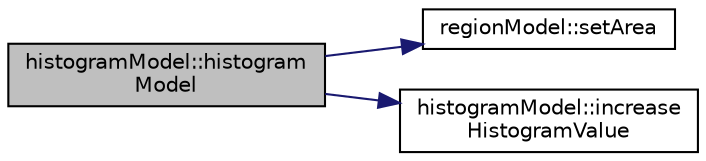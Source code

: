 digraph "histogramModel::histogramModel"
{
  edge [fontname="Helvetica",fontsize="10",labelfontname="Helvetica",labelfontsize="10"];
  node [fontname="Helvetica",fontsize="10",shape=record];
  rankdir="LR";
  Node1 [label="histogramModel::histogram\lModel",height=0.2,width=0.4,color="black", fillcolor="grey75", style="filled", fontcolor="black"];
  Node1 -> Node2 [color="midnightblue",fontsize="10",style="solid",fontname="Helvetica"];
  Node2 [label="regionModel::setArea",height=0.2,width=0.4,color="black", fillcolor="white", style="filled",URL="$classregion_model.html#a7f6a5d1ab86d69e213ebb81973481330"];
  Node1 -> Node3 [color="midnightblue",fontsize="10",style="solid",fontname="Helvetica"];
  Node3 [label="histogramModel::increase\lHistogramValue",height=0.2,width=0.4,color="black", fillcolor="white", style="filled",URL="$classhistogram_model.html#a422e88b52801d1efa93e45208a398c17"];
}
